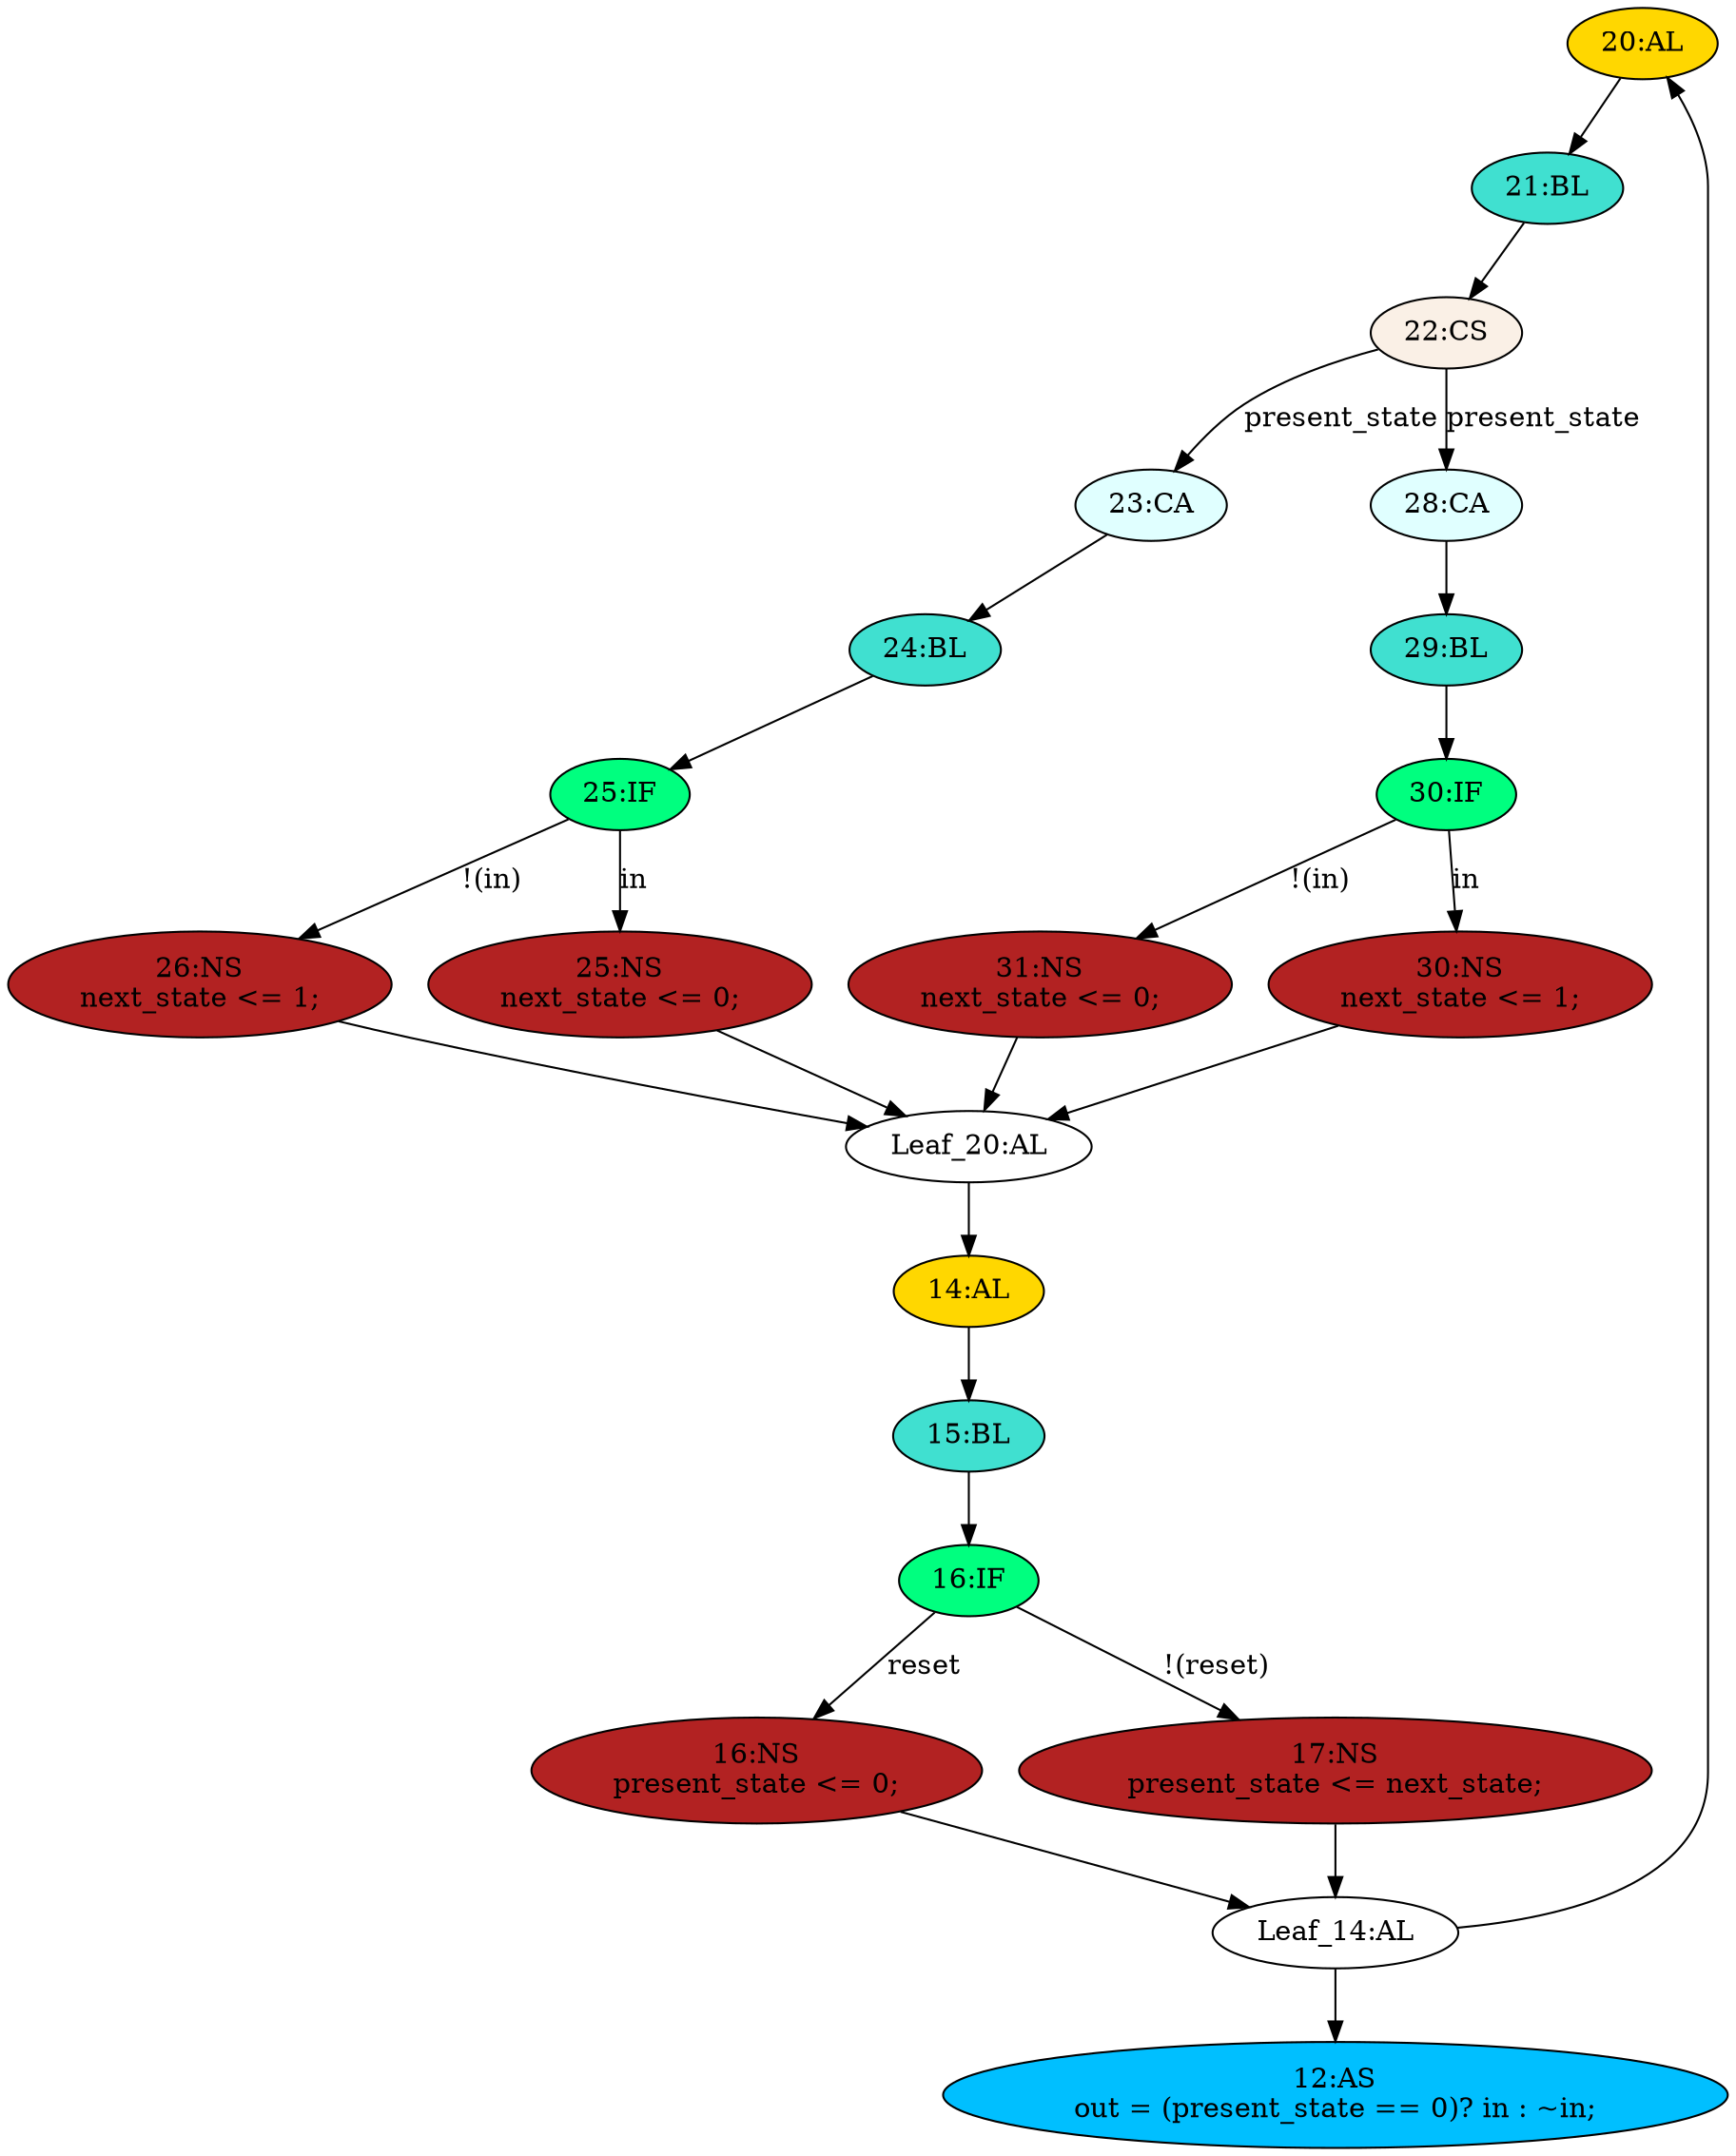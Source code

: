 strict digraph "compose( ,  )" {
	node [label="\N"];
	"20:AL"	[ast="<pyverilog.vparser.ast.Always object at 0x7ff8642e6ad0>",
		clk_sens=False,
		fillcolor=gold,
		label="20:AL",
		sens="['present_state', 'in']",
		statements="[]",
		style=filled,
		typ=Always,
		use_var="['present_state', 'in']"];
	"21:BL"	[ast="<pyverilog.vparser.ast.Block object at 0x7ff8642e6150>",
		fillcolor=turquoise,
		label="21:BL",
		statements="[]",
		style=filled,
		typ=Block];
	"20:AL" -> "21:BL"	[cond="[]",
		lineno=None];
	"22:CS"	[ast="<pyverilog.vparser.ast.CaseStatement object at 0x7ff864360e50>",
		fillcolor=linen,
		label="22:CS",
		statements="[]",
		style=filled,
		typ=CaseStatement];
	"21:BL" -> "22:CS"	[cond="[]",
		lineno=None];
	"16:NS"	[ast="<pyverilog.vparser.ast.NonblockingSubstitution object at 0x7ff8642f1550>",
		fillcolor=firebrick,
		label="16:NS
present_state <= 0;",
		statements="[<pyverilog.vparser.ast.NonblockingSubstitution object at 0x7ff8642f1550>]",
		style=filled,
		typ=NonblockingSubstitution];
	"Leaf_14:AL"	[def_var="['present_state']",
		label="Leaf_14:AL"];
	"16:NS" -> "Leaf_14:AL"	[cond="[]",
		lineno=None];
	"15:BL"	[ast="<pyverilog.vparser.ast.Block object at 0x7ff86428e290>",
		fillcolor=turquoise,
		label="15:BL",
		statements="[]",
		style=filled,
		typ=Block];
	"16:IF"	[ast="<pyverilog.vparser.ast.IfStatement object at 0x7ff8642f1650>",
		fillcolor=springgreen,
		label="16:IF",
		statements="[]",
		style=filled,
		typ=IfStatement];
	"15:BL" -> "16:IF"	[cond="[]",
		lineno=None];
	"12:AS"	[ast="<pyverilog.vparser.ast.Assign object at 0x7ff8642e3d10>",
		def_var="['out']",
		fillcolor=deepskyblue,
		label="12:AS
out = (present_state == 0)? in : ~in;",
		statements="[]",
		style=filled,
		typ=Assign,
		use_var="['present_state', 'in', 'in']"];
	"24:BL"	[ast="<pyverilog.vparser.ast.Block object at 0x7ff8642e6850>",
		fillcolor=turquoise,
		label="24:BL",
		statements="[]",
		style=filled,
		typ=Block];
	"25:IF"	[ast="<pyverilog.vparser.ast.IfStatement object at 0x7ff8643607d0>",
		fillcolor=springgreen,
		label="25:IF",
		statements="[]",
		style=filled,
		typ=IfStatement];
	"24:BL" -> "25:IF"	[cond="[]",
		lineno=None];
	"14:AL"	[ast="<pyverilog.vparser.ast.Always object at 0x7ff8642e3ed0>",
		clk_sens=True,
		fillcolor=gold,
		label="14:AL",
		sens="['clk']",
		statements="[]",
		style=filled,
		typ=Always,
		use_var="['reset', 'next_state']"];
	"14:AL" -> "15:BL"	[cond="[]",
		lineno=None];
	"31:NS"	[ast="<pyverilog.vparser.ast.NonblockingSubstitution object at 0x7ff863f58810>",
		fillcolor=firebrick,
		label="31:NS
next_state <= 0;",
		statements="[<pyverilog.vparser.ast.NonblockingSubstitution object at 0x7ff863f58810>]",
		style=filled,
		typ=NonblockingSubstitution];
	"Leaf_20:AL"	[def_var="['next_state']",
		label="Leaf_20:AL"];
	"31:NS" -> "Leaf_20:AL"	[cond="[]",
		lineno=None];
	"26:NS"	[ast="<pyverilog.vparser.ast.NonblockingSubstitution object at 0x7ff864360810>",
		fillcolor=firebrick,
		label="26:NS
next_state <= 1;",
		statements="[<pyverilog.vparser.ast.NonblockingSubstitution object at 0x7ff864360810>]",
		style=filled,
		typ=NonblockingSubstitution];
	"25:IF" -> "26:NS"	[cond="['in']",
		label="!(in)",
		lineno=25];
	"25:NS"	[ast="<pyverilog.vparser.ast.NonblockingSubstitution object at 0x7ff864360950>",
		fillcolor=firebrick,
		label="25:NS
next_state <= 0;",
		statements="[<pyverilog.vparser.ast.NonblockingSubstitution object at 0x7ff864360950>]",
		style=filled,
		typ=NonblockingSubstitution];
	"25:IF" -> "25:NS"	[cond="['in']",
		label=in,
		lineno=25];
	"23:CA"	[ast="<pyverilog.vparser.ast.Case object at 0x7ff8642e6090>",
		fillcolor=lightcyan,
		label="23:CA",
		statements="[]",
		style=filled,
		typ=Case];
	"22:CS" -> "23:CA"	[cond="['present_state']",
		label=present_state,
		lineno=22];
	"28:CA"	[ast="<pyverilog.vparser.ast.Case object at 0x7ff864306150>",
		fillcolor=lightcyan,
		label="28:CA",
		statements="[]",
		style=filled,
		typ=Case];
	"22:CS" -> "28:CA"	[cond="['present_state']",
		label=present_state,
		lineno=22];
	"26:NS" -> "Leaf_20:AL"	[cond="[]",
		lineno=None];
	"30:IF"	[ast="<pyverilog.vparser.ast.IfStatement object at 0x7ff863f58350>",
		fillcolor=springgreen,
		label="30:IF",
		statements="[]",
		style=filled,
		typ=IfStatement];
	"30:IF" -> "31:NS"	[cond="['in']",
		label="!(in)",
		lineno=30];
	"30:NS"	[ast="<pyverilog.vparser.ast.NonblockingSubstitution object at 0x7ff863f58d10>",
		fillcolor=firebrick,
		label="30:NS
next_state <= 1;",
		statements="[<pyverilog.vparser.ast.NonblockingSubstitution object at 0x7ff863f58d10>]",
		style=filled,
		typ=NonblockingSubstitution];
	"30:IF" -> "30:NS"	[cond="['in']",
		label=in,
		lineno=30];
	"16:IF" -> "16:NS"	[cond="['reset']",
		label=reset,
		lineno=16];
	"17:NS"	[ast="<pyverilog.vparser.ast.NonblockingSubstitution object at 0x7ff8642fd610>",
		fillcolor=firebrick,
		label="17:NS
present_state <= next_state;",
		statements="[<pyverilog.vparser.ast.NonblockingSubstitution object at 0x7ff8642fd610>]",
		style=filled,
		typ=NonblockingSubstitution];
	"16:IF" -> "17:NS"	[cond="['reset']",
		label="!(reset)",
		lineno=16];
	"23:CA" -> "24:BL"	[cond="[]",
		lineno=None];
	"30:NS" -> "Leaf_20:AL"	[cond="[]",
		lineno=None];
	"17:NS" -> "Leaf_14:AL"	[cond="[]",
		lineno=None];
	"25:NS" -> "Leaf_20:AL"	[cond="[]",
		lineno=None];
	"Leaf_20:AL" -> "14:AL";
	"Leaf_14:AL" -> "20:AL";
	"Leaf_14:AL" -> "12:AS";
	"29:BL"	[ast="<pyverilog.vparser.ast.Block object at 0x7ff864360890>",
		fillcolor=turquoise,
		label="29:BL",
		statements="[]",
		style=filled,
		typ=Block];
	"29:BL" -> "30:IF"	[cond="[]",
		lineno=None];
	"28:CA" -> "29:BL"	[cond="[]",
		lineno=None];
}
